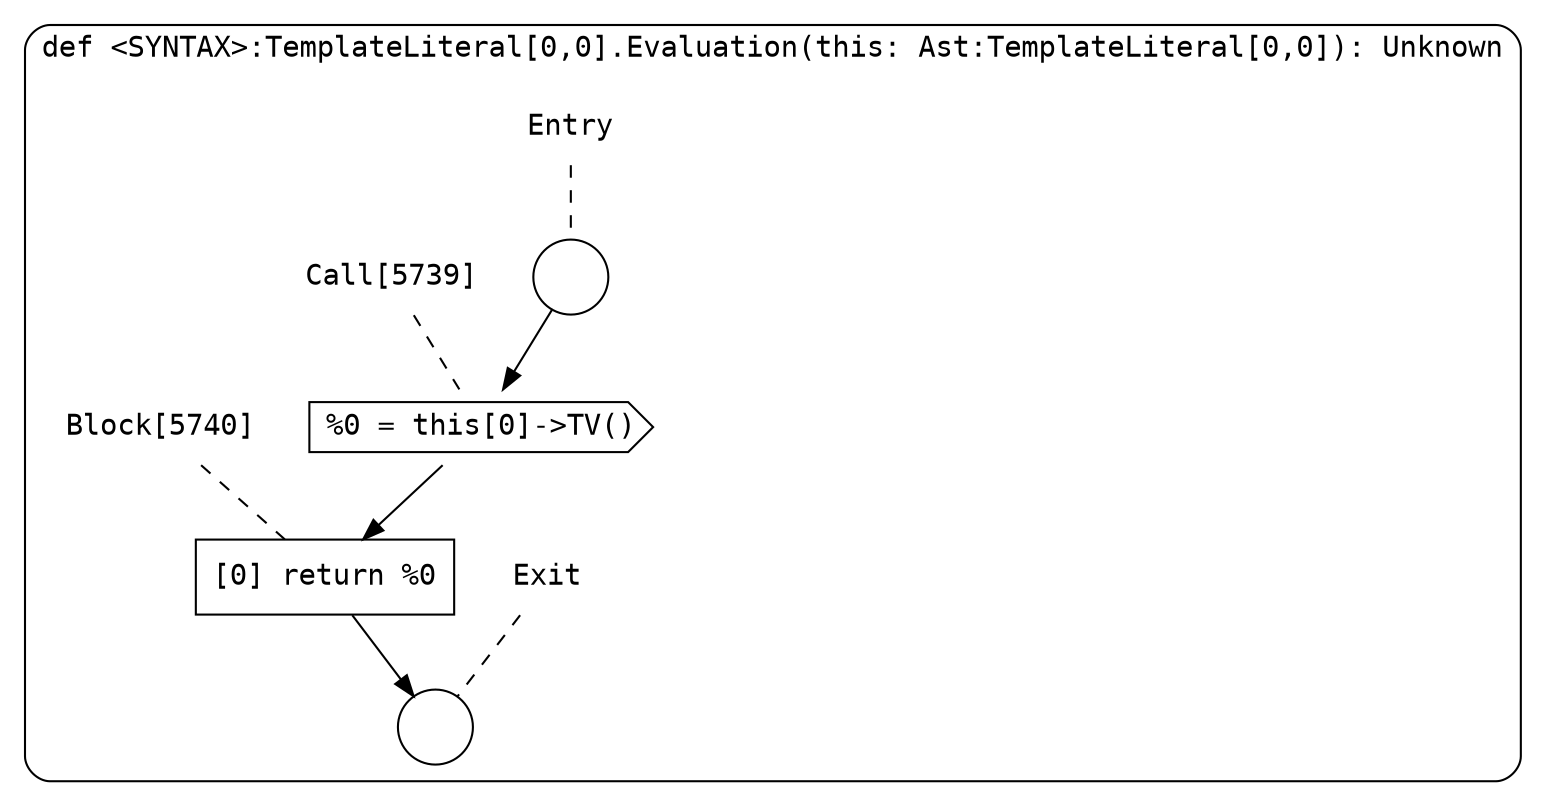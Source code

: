 digraph {
  graph [fontname = "Consolas"]
  node [fontname = "Consolas"]
  edge [fontname = "Consolas"]
  subgraph cluster1250 {
    label = "def <SYNTAX>:TemplateLiteral[0,0].Evaluation(this: Ast:TemplateLiteral[0,0]): Unknown"
    style = rounded
    cluster1250_entry_name [shape=none, label=<<font color="black">Entry</font>>]
    cluster1250_entry_name -> cluster1250_entry [arrowhead=none, color="black", style=dashed]
    cluster1250_entry [shape=circle label=" " color="black" fillcolor="white" style=filled]
    cluster1250_entry -> node5739 [color="black"]
    cluster1250_exit_name [shape=none, label=<<font color="black">Exit</font>>]
    cluster1250_exit_name -> cluster1250_exit [arrowhead=none, color="black", style=dashed]
    cluster1250_exit [shape=circle label=" " color="black" fillcolor="white" style=filled]
    node5739_name [shape=none, label=<<font color="black">Call[5739]</font>>]
    node5739_name -> node5739 [arrowhead=none, color="black", style=dashed]
    node5739 [shape=cds, label=<<font color="black">%0 = this[0]-&gt;TV()</font>> color="black" fillcolor="white", style=filled]
    node5739 -> node5740 [color="black"]
    node5740_name [shape=none, label=<<font color="black">Block[5740]</font>>]
    node5740_name -> node5740 [arrowhead=none, color="black", style=dashed]
    node5740 [shape=box, label=<<font color="black">[0] return %0<BR ALIGN="LEFT"/></font>> color="black" fillcolor="white", style=filled]
    node5740 -> cluster1250_exit [color="black"]
  }
}